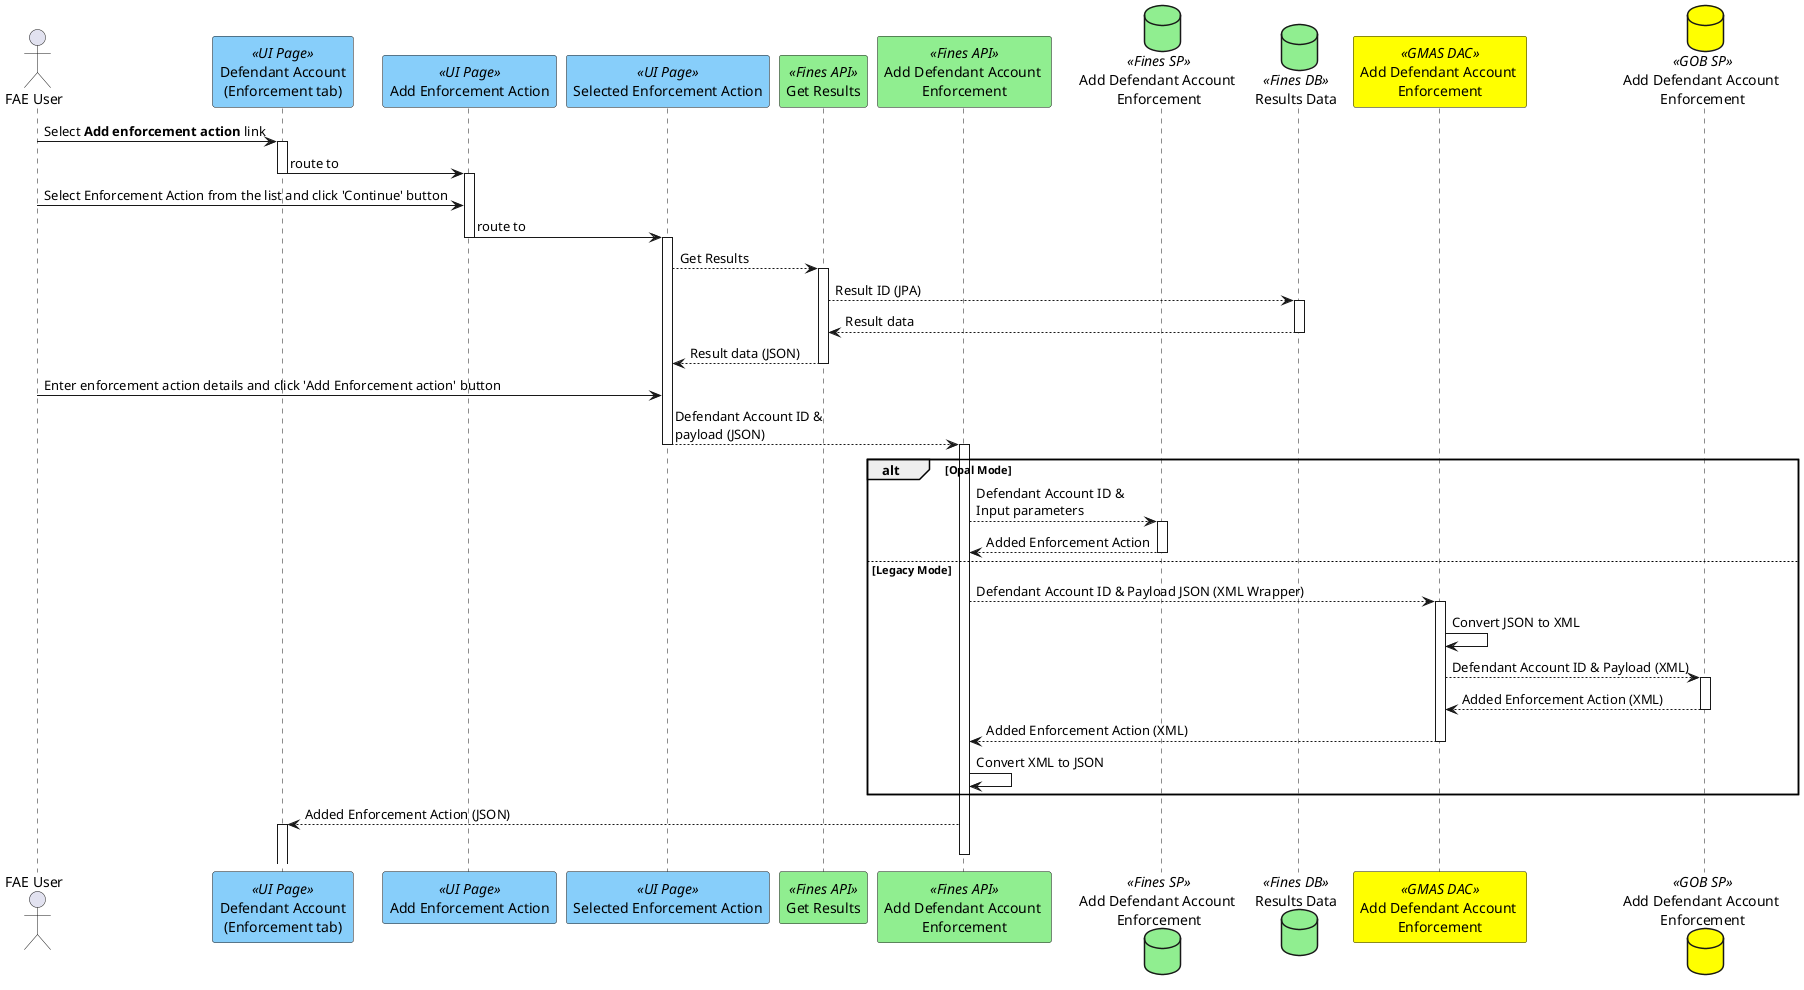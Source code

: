 @startuml
actor "FAE User" as user
participant "Defendant Account\n(Enforcement tab)" as page <<UI Page>> #lightskyblue
participant "Add Enforcement Action" as enfpage <<UI Page>> #lightskyblue
participant "Selected Enforcement Action" as enfdetpage <<UI Page>> #lightskyblue
participant "Get Results" as resapi <<Fines API>> #lightgreen
participant "Add Defendant Account \nEnforcement" as nextenfapi <<Fines API>> #lightgreen
database "Add Defendant Account \nEnforcement" as nextenfsp <<Fines SP>>  #lightgreen
database "Results Data" as resdb <<Fines DB>>  #lightgreen
participant "Add Defendant Account \nEnforcement" as gmasdac <<GMAS DAC>> #yellow
database "Add Defendant Account \nEnforcement" as gobdb <<GOB SP>> #yellow
user -> page ++: Select <b>Add enforcement action</b> link
page -> enfpage --++: route to
user -> enfpage : Select Enforcement Action from the list and click 'Continue' button
enfpage -> enfdetpage --++: route to
enfdetpage --> resapi ++: Get Results
resapi --> resdb ++ : Result ID (JPA)
resapi <-- resdb --: Result data
resapi --> enfdetpage --: Result data (JSON)
user -> enfdetpage : Enter enforcement action details and click 'Add Enforcement action' button
enfdetpage --> nextenfapi --++: Defendant Account ID & \npayload (JSON)
alt Opal Mode
nextenfapi --> nextenfsp ++: Defendant Account ID & \nInput parameters
nextenfapi <-- nextenfsp --: Added Enforcement Action
else Legacy Mode
nextenfapi --> gmasdac ++: Defendant Account ID & Payload JSON (XML Wrapper)
gmasdac -> gmasdac: Convert JSON to XML
gmasdac --> gobdb ++: Defendant Account ID & Payload (XML)
gobdb --> gmasdac --: Added Enforcement Action (XML)
gmasdac --> nextenfapi --: Added Enforcement Action (XML)
nextenfapi -> nextenfapi: Convert XML to JSON
end
page <-- nextenfapi ++--: Added Enforcement Action (JSON)
@enduml